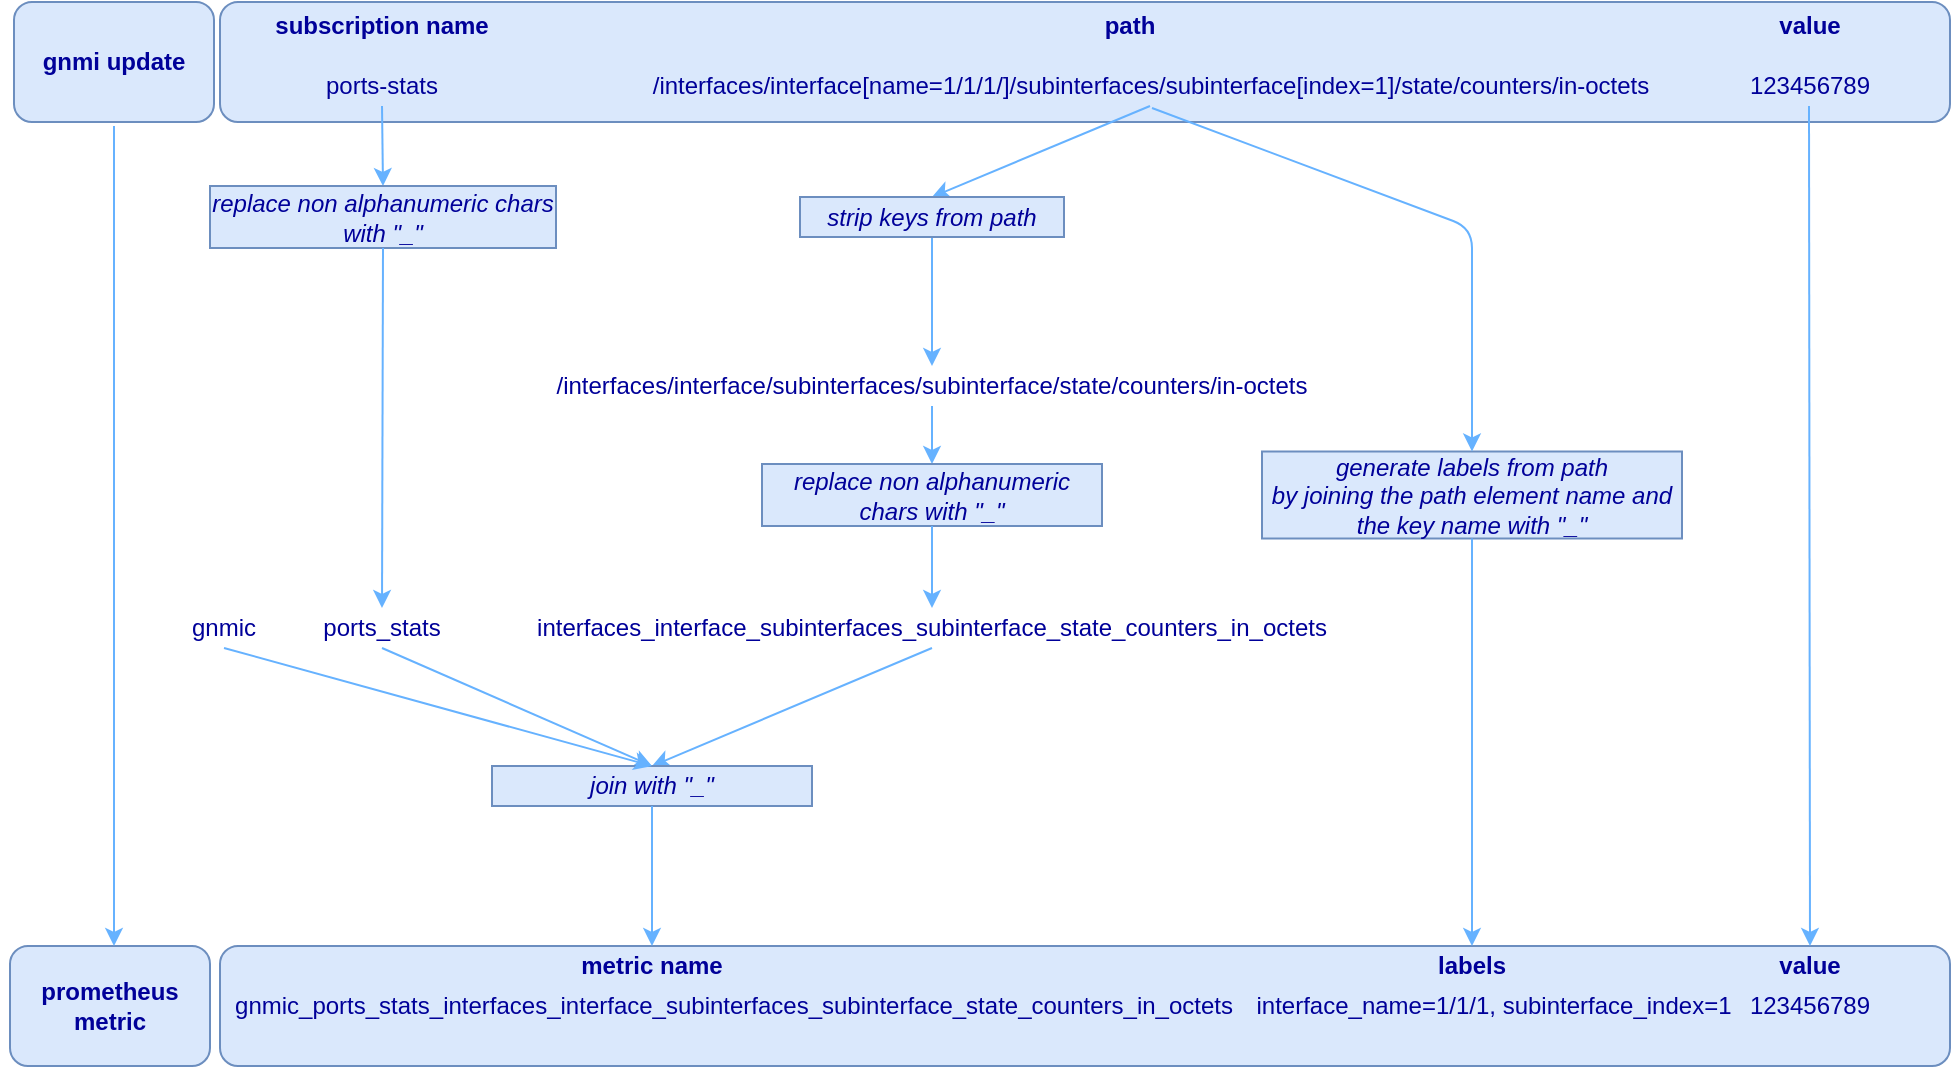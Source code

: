<mxfile version="14.0.0" type="github">
  <diagram id="-_vcKVQJYOj5C2mMzbFM" name="Page-1">
    <mxGraphModel dx="1298" dy="799" grid="0" gridSize="10" guides="1" tooltips="1" connect="1" arrows="1" fold="1" page="1" pageScale="1" pageWidth="827" pageHeight="1169" background="none" math="0" shadow="0">
      <root>
        <mxCell id="0" />
        <mxCell id="1" parent="0" />
        <mxCell id="uBCqvBMHd7ceN_jNnNRX-1" value="" style="rounded=1;whiteSpace=wrap;html=1;strokeColor=#6c8ebf;fillColor=#dae8fc;fontColor=#000099;" vertex="1" parent="1">
          <mxGeometry x="34" y="543" width="100" height="60" as="geometry" />
        </mxCell>
        <mxCell id="uBCqvBMHd7ceN_jNnNRX-2" value="" style="rounded=1;whiteSpace=wrap;html=1;strokeColor=#6c8ebf;fillColor=#dae8fc;fontColor=#000099;" vertex="1" parent="1">
          <mxGeometry x="36" y="71" width="100" height="60" as="geometry" />
        </mxCell>
        <mxCell id="uBCqvBMHd7ceN_jNnNRX-3" value="" style="rounded=1;whiteSpace=wrap;html=1;strokeColor=#6c8ebf;fillColor=#dae8fc;fontColor=#000099;" vertex="1" parent="1">
          <mxGeometry x="139" y="543" width="865" height="60" as="geometry" />
        </mxCell>
        <mxCell id="uBCqvBMHd7ceN_jNnNRX-4" value="" style="rounded=1;whiteSpace=wrap;html=1;strokeColor=#6c8ebf;fillColor=#dae8fc;fontColor=#000099;" vertex="1" parent="1">
          <mxGeometry x="139" y="71" width="865" height="60" as="geometry" />
        </mxCell>
        <mxCell id="uBCqvBMHd7ceN_jNnNRX-5" value="/interfaces/interface[name=1/1/1/]/subinterfaces/subinterface[index=1]/state/counters/in-octets" style="text;html=1;strokeColor=none;fillColor=none;align=center;verticalAlign=middle;whiteSpace=wrap;labelBackgroundColor=none;labelBorderColor=none;fontColor=#000099;" vertex="1" parent="1">
          <mxGeometry x="319.5" y="103" width="569" height="20" as="geometry" />
        </mxCell>
        <mxCell id="uBCqvBMHd7ceN_jNnNRX-6" value="ports-stats" style="text;html=1;strokeColor=none;fillColor=none;align=center;verticalAlign=middle;whiteSpace=wrap;labelBackgroundColor=none;labelBorderColor=none;fontColor=#000099;" vertex="1" parent="1">
          <mxGeometry x="175" y="103" width="90" height="20" as="geometry" />
        </mxCell>
        <mxCell id="uBCqvBMHd7ceN_jNnNRX-7" value="123456789" style="text;html=1;strokeColor=none;fillColor=none;align=center;verticalAlign=middle;whiteSpace=wrap;labelBackgroundColor=none;labelBorderColor=none;fontColor=#000099;" vertex="1" parent="1">
          <mxGeometry x="888.5" y="103" width="90" height="20" as="geometry" />
        </mxCell>
        <mxCell id="uBCqvBMHd7ceN_jNnNRX-8" value="&lt;b&gt;subscription name&lt;/b&gt;" style="text;html=1;strokeColor=none;fillColor=none;align=center;verticalAlign=middle;whiteSpace=wrap;labelBackgroundColor=none;fontColor=#000099;" vertex="1" parent="1">
          <mxGeometry x="165" y="73" width="110" height="20" as="geometry" />
        </mxCell>
        <mxCell id="uBCqvBMHd7ceN_jNnNRX-9" value="&lt;b&gt;path&lt;span style=&quot;font-family: monospace; font-size: 0px;&quot;&gt;%3CmxGraphModel%3E%3Croot%3E%3CmxCell%20id%3D%220%22%2F%3E%3CmxCell%20id%3D%221%22%20parent%3D%220%22%2F%3E%3CmxCell%20id%3D%222%22%20value%3D%22subscription%20name%22%20style%3D%22text%3Bhtml%3D1%3BstrokeColor%3Dnone%3BfillColor%3Dnone%3Balign%3Dcenter%3BverticalAlign%3Dmiddle%3BwhiteSpace%3Dwrap%3Brounded%3D0%3BlabelBackgroundColor%3Dnone%3B%22%20vertex%3D%221%22%20parent%3D%221%22%3E%3CmxGeometry%20x%3D%22100%22%20y%3D%2210%22%20width%3D%22110%22%20height%3D%2220%22%20as%3D%22geometry%22%2F%3E%3C%2FmxCell%3E%3C%2Froot%3E%3C%2FmxGraphModel%3E&lt;/span&gt;&lt;/b&gt;" style="text;html=1;strokeColor=none;fillColor=none;align=center;verticalAlign=middle;whiteSpace=wrap;labelBackgroundColor=none;fontColor=#000099;" vertex="1" parent="1">
          <mxGeometry x="539" y="73" width="110" height="20" as="geometry" />
        </mxCell>
        <mxCell id="uBCqvBMHd7ceN_jNnNRX-10" value="&lt;b&gt;value&lt;/b&gt;" style="text;html=1;strokeColor=none;fillColor=none;align=center;verticalAlign=middle;whiteSpace=wrap;labelBackgroundColor=none;fontColor=#000099;" vertex="1" parent="1">
          <mxGeometry x="878.5" y="73" width="110" height="20" as="geometry" />
        </mxCell>
        <mxCell id="uBCqvBMHd7ceN_jNnNRX-11" value="/interfaces/interface/subinterfaces/subinterface/state/counters/in-octets" style="text;html=1;strokeColor=none;fillColor=none;align=center;verticalAlign=middle;whiteSpace=wrap;labelBackgroundColor=none;labelBorderColor=none;fontColor=#000099;" vertex="1" parent="1">
          <mxGeometry x="305" y="253" width="380" height="20" as="geometry" />
        </mxCell>
        <mxCell id="uBCqvBMHd7ceN_jNnNRX-12" value="" style="endArrow=classic;html=1;entryX=0.5;entryY=0;entryDx=0;entryDy=0;exitX=0.5;exitY=1;exitDx=0;exitDy=0;strokeColor=#66B2FF;fontColor=#000099;" edge="1" parent="1" source="uBCqvBMHd7ceN_jNnNRX-5" target="uBCqvBMHd7ceN_jNnNRX-23">
          <mxGeometry width="50" height="50" relative="1" as="geometry">
            <mxPoint x="585" y="133" as="sourcePoint" />
            <mxPoint x="585" y="193" as="targetPoint" />
          </mxGeometry>
        </mxCell>
        <mxCell id="uBCqvBMHd7ceN_jNnNRX-13" value="" style="endArrow=classic;html=1;exitX=0.5;exitY=1;exitDx=0;exitDy=0;entryX=0.5;entryY=0;entryDx=0;entryDy=0;strokeColor=#66B2FF;fontColor=#000099;" edge="1" parent="1" source="uBCqvBMHd7ceN_jNnNRX-6" target="uBCqvBMHd7ceN_jNnNRX-24">
          <mxGeometry width="50" height="50" relative="1" as="geometry">
            <mxPoint x="245" y="163" as="sourcePoint" />
            <mxPoint x="215" y="263" as="targetPoint" />
          </mxGeometry>
        </mxCell>
        <mxCell id="uBCqvBMHd7ceN_jNnNRX-14" value="" style="endArrow=classic;html=1;exitX=0.5;exitY=1;exitDx=0;exitDy=0;entryX=0.5;entryY=0;entryDx=0;entryDy=0;strokeColor=#66B2FF;fontColor=#000099;" edge="1" parent="1" source="uBCqvBMHd7ceN_jNnNRX-23" target="uBCqvBMHd7ceN_jNnNRX-11">
          <mxGeometry width="50" height="50" relative="1" as="geometry">
            <mxPoint x="445" y="223" as="sourcePoint" />
            <mxPoint x="500" y="254" as="targetPoint" />
          </mxGeometry>
        </mxCell>
        <mxCell id="uBCqvBMHd7ceN_jNnNRX-15" value="" style="endArrow=classic;html=1;exitX=0.5;exitY=1;exitDx=0;exitDy=0;labelBorderColor=#000000;strokeColor=#66B2FF;fontColor=#000099;" edge="1" parent="1" source="uBCqvBMHd7ceN_jNnNRX-7">
          <mxGeometry width="50" height="50" relative="1" as="geometry">
            <mxPoint x="933" y="133" as="sourcePoint" />
            <mxPoint x="934" y="543" as="targetPoint" />
          </mxGeometry>
        </mxCell>
        <mxCell id="uBCqvBMHd7ceN_jNnNRX-16" value="interfaces_interface_subinterfaces_subinterface_state_counters_in_octets" style="text;html=1;strokeColor=none;fillColor=none;align=center;verticalAlign=middle;whiteSpace=wrap;labelBackgroundColor=none;labelBorderColor=none;fontColor=#000099;" vertex="1" parent="1">
          <mxGeometry x="305" y="374" width="380" height="20" as="geometry" />
        </mxCell>
        <mxCell id="uBCqvBMHd7ceN_jNnNRX-17" value="interface_name=1/1/1, subinterface_index=1" style="text;html=1;strokeColor=none;fillColor=none;align=center;verticalAlign=middle;whiteSpace=wrap;labelBackgroundColor=none;labelBorderColor=none;fontColor=#000099;" vertex="1" parent="1">
          <mxGeometry x="636" y="563" width="280" height="20" as="geometry" />
        </mxCell>
        <mxCell id="uBCqvBMHd7ceN_jNnNRX-18" value="ports_stats" style="text;html=1;strokeColor=none;fillColor=none;align=center;verticalAlign=middle;whiteSpace=wrap;labelBackgroundColor=none;labelBorderColor=none;fontColor=#000099;" vertex="1" parent="1">
          <mxGeometry x="175" y="374" width="90" height="20" as="geometry" />
        </mxCell>
        <mxCell id="uBCqvBMHd7ceN_jNnNRX-19" value="" style="endArrow=classic;html=1;exitX=0.5;exitY=1;exitDx=0;exitDy=0;entryX=0.5;entryY=0;entryDx=0;entryDy=0;strokeColor=#66B2FF;fontColor=#000099;" edge="1" parent="1" source="uBCqvBMHd7ceN_jNnNRX-16" target="uBCqvBMHd7ceN_jNnNRX-29">
          <mxGeometry width="50" height="50" relative="1" as="geometry">
            <mxPoint x="405" y="404" as="sourcePoint" />
            <mxPoint x="435" y="433" as="targetPoint" />
          </mxGeometry>
        </mxCell>
        <mxCell id="uBCqvBMHd7ceN_jNnNRX-20" value="" style="endArrow=classic;html=1;exitX=0.5;exitY=1;exitDx=0;exitDy=0;entryX=0.5;entryY=0;entryDx=0;entryDy=0;strokeColor=#66B2FF;fontColor=#000099;" edge="1" parent="1" target="uBCqvBMHd7ceN_jNnNRX-29">
          <mxGeometry width="50" height="50" relative="1" as="geometry">
            <mxPoint x="220" y="394" as="sourcePoint" />
            <mxPoint x="335" y="433" as="targetPoint" />
          </mxGeometry>
        </mxCell>
        <mxCell id="uBCqvBMHd7ceN_jNnNRX-21" value="gnmic_ports_stats_interfaces_interface_subinterfaces_subinterface_state_counters_in_octets" style="text;html=1;strokeColor=none;fillColor=none;align=center;verticalAlign=middle;whiteSpace=wrap;labelBackgroundColor=none;labelBorderColor=none;fontColor=#000099;" vertex="1" parent="1">
          <mxGeometry x="186" y="563" width="420" height="20" as="geometry" />
        </mxCell>
        <mxCell id="uBCqvBMHd7ceN_jNnNRX-22" value="123456789" style="text;html=1;strokeColor=none;fillColor=none;align=center;verticalAlign=middle;whiteSpace=wrap;labelBackgroundColor=none;labelBorderColor=none;fontColor=#000099;" vertex="1" parent="1">
          <mxGeometry x="888.5" y="563" width="90" height="20" as="geometry" />
        </mxCell>
        <mxCell id="uBCqvBMHd7ceN_jNnNRX-23" value="&lt;span style=&quot;font-family: &amp;quot;helvetica&amp;quot; ; font-size: 12px ; font-style: italic ; font-weight: 400 ; letter-spacing: normal ; text-align: center ; text-indent: 0px ; text-transform: none ; word-spacing: 0px ; display: inline ; float: none&quot;&gt;&lt;font&gt;strip keys from path&lt;/font&gt;&lt;/span&gt;" style="whiteSpace=wrap;html=1;labelBackgroundColor=none;labelBorderColor=none;strokeColor=#6c8ebf;fillColor=#dae8fc;fontColor=#000099;" vertex="1" parent="1">
          <mxGeometry x="429" y="168.5" width="132" height="20" as="geometry" />
        </mxCell>
        <mxCell id="uBCqvBMHd7ceN_jNnNRX-24" value="&lt;span style=&quot;font-style: italic&quot;&gt;&lt;font&gt;replace non alphanumeric chars with &quot;_&quot;&lt;/font&gt;&lt;/span&gt;" style="whiteSpace=wrap;html=1;labelBackgroundColor=none;labelBorderColor=none;strokeColor=#6c8ebf;fillColor=#dae8fc;fontColor=#000099;" vertex="1" parent="1">
          <mxGeometry x="134" y="163" width="173" height="31" as="geometry" />
        </mxCell>
        <mxCell id="uBCqvBMHd7ceN_jNnNRX-25" value="" style="endArrow=classic;html=1;exitX=0.5;exitY=1;exitDx=0;exitDy=0;entryX=0.5;entryY=0;entryDx=0;entryDy=0;strokeColor=#66B2FF;fontColor=#000099;" edge="1" parent="1" source="uBCqvBMHd7ceN_jNnNRX-11" target="uBCqvBMHd7ceN_jNnNRX-26">
          <mxGeometry width="50" height="50" relative="1" as="geometry">
            <mxPoint x="245" y="153" as="sourcePoint" />
            <mxPoint x="225" y="273" as="targetPoint" />
          </mxGeometry>
        </mxCell>
        <mxCell id="uBCqvBMHd7ceN_jNnNRX-26" value="&lt;span style=&quot;font-style: italic&quot;&gt;&lt;font&gt;replace non alphanumeric chars with &quot;_&quot;&lt;/font&gt;&lt;/span&gt;" style="whiteSpace=wrap;html=1;labelBackgroundColor=none;strokeColor=#6c8ebf;fillColor=#dae8fc;fontColor=#000099;" vertex="1" parent="1">
          <mxGeometry x="410" y="302" width="170" height="31" as="geometry" />
        </mxCell>
        <mxCell id="uBCqvBMHd7ceN_jNnNRX-27" value="" style="endArrow=classic;html=1;exitX=0.5;exitY=1;exitDx=0;exitDy=0;entryX=0.5;entryY=0;entryDx=0;entryDy=0;strokeColor=#66B2FF;fontColor=#000099;" edge="1" parent="1" source="uBCqvBMHd7ceN_jNnNRX-24" target="uBCqvBMHd7ceN_jNnNRX-18">
          <mxGeometry width="50" height="50" relative="1" as="geometry">
            <mxPoint x="255" y="163" as="sourcePoint" />
            <mxPoint x="235" y="283" as="targetPoint" />
          </mxGeometry>
        </mxCell>
        <mxCell id="uBCqvBMHd7ceN_jNnNRX-28" value="" style="endArrow=classic;html=1;exitX=0.5;exitY=1;exitDx=0;exitDy=0;entryX=0.5;entryY=0;entryDx=0;entryDy=0;strokeColor=#66B2FF;fontColor=#000099;" edge="1" parent="1" source="uBCqvBMHd7ceN_jNnNRX-26" target="uBCqvBMHd7ceN_jNnNRX-16">
          <mxGeometry width="50" height="50" relative="1" as="geometry">
            <mxPoint x="445" y="333" as="sourcePoint" />
            <mxPoint x="445" y="363" as="targetPoint" />
          </mxGeometry>
        </mxCell>
        <mxCell id="uBCqvBMHd7ceN_jNnNRX-29" value="&lt;span style=&quot;font-style: italic&quot;&gt;&lt;font&gt;join with &quot;_&quot;&lt;/font&gt;&lt;/span&gt;" style="whiteSpace=wrap;html=1;labelBackgroundColor=none;strokeColor=#6c8ebf;fillColor=#dae8fc;fontColor=#000099;" vertex="1" parent="1">
          <mxGeometry x="275" y="453" width="160" height="20" as="geometry" />
        </mxCell>
        <mxCell id="uBCqvBMHd7ceN_jNnNRX-30" value="" style="endArrow=classic;html=1;exitX=0.5;exitY=1;exitDx=0;exitDy=0;entryX=0.5;entryY=0;entryDx=0;entryDy=0;strokeColor=#66B2FF;fontColor=#000099;" edge="1" parent="1" source="uBCqvBMHd7ceN_jNnNRX-29" target="uBCqvBMHd7ceN_jNnNRX-31">
          <mxGeometry width="50" height="50" relative="1" as="geometry">
            <mxPoint x="403" y="473" as="sourcePoint" />
            <mxPoint x="356" y="533" as="targetPoint" />
            <Array as="points" />
          </mxGeometry>
        </mxCell>
        <mxCell id="uBCqvBMHd7ceN_jNnNRX-31" value="&lt;b&gt;metric name&lt;/b&gt;" style="text;html=1;strokeColor=none;fillColor=none;align=center;verticalAlign=middle;whiteSpace=wrap;labelBackgroundColor=none;fontColor=#000099;" vertex="1" parent="1">
          <mxGeometry x="300" y="543" width="110" height="20" as="geometry" />
        </mxCell>
        <mxCell id="uBCqvBMHd7ceN_jNnNRX-32" value="&lt;b&gt;labels&lt;/b&gt;" style="text;html=1;strokeColor=none;fillColor=none;align=center;verticalAlign=middle;whiteSpace=wrap;labelBackgroundColor=none;fontColor=#000099;" vertex="1" parent="1">
          <mxGeometry x="710" y="543" width="110" height="20" as="geometry" />
        </mxCell>
        <mxCell id="uBCqvBMHd7ceN_jNnNRX-33" value="&lt;b&gt;value&lt;/b&gt;" style="text;html=1;strokeColor=none;fillColor=none;align=center;verticalAlign=middle;whiteSpace=wrap;labelBackgroundColor=none;fontColor=#000099;" vertex="1" parent="1">
          <mxGeometry x="878.5" y="543" width="110" height="20" as="geometry" />
        </mxCell>
        <mxCell id="uBCqvBMHd7ceN_jNnNRX-34" value="&lt;b&gt;gnmi update&lt;/b&gt;" style="text;html=1;strokeColor=none;fillColor=none;align=center;verticalAlign=middle;whiteSpace=wrap;labelBackgroundColor=none;fontColor=#000099;" vertex="1" parent="1">
          <mxGeometry x="31" y="91" width="110" height="20" as="geometry" />
        </mxCell>
        <mxCell id="uBCqvBMHd7ceN_jNnNRX-35" value="&lt;b&gt;prometheus metric&lt;/b&gt;" style="text;html=1;strokeColor=none;fillColor=none;align=center;verticalAlign=middle;whiteSpace=wrap;labelBackgroundColor=none;fontColor=#000099;" vertex="1" parent="1">
          <mxGeometry x="29" y="563" width="110" height="20" as="geometry" />
        </mxCell>
        <mxCell id="uBCqvBMHd7ceN_jNnNRX-36" value="" style="endArrow=classic;html=1;strokeColor=#66B2FF;fontColor=#000099;" edge="1" parent="1">
          <mxGeometry width="50" height="50" relative="1" as="geometry">
            <mxPoint x="86" y="133" as="sourcePoint" />
            <mxPoint x="86" y="543" as="targetPoint" />
          </mxGeometry>
        </mxCell>
        <mxCell id="uBCqvBMHd7ceN_jNnNRX-37" value="gnmic" style="text;html=1;strokeColor=none;fillColor=none;align=center;verticalAlign=middle;whiteSpace=wrap;labelBackgroundColor=none;labelBorderColor=none;fontColor=#000099;" vertex="1" parent="1">
          <mxGeometry x="96" y="374" width="90" height="20" as="geometry" />
        </mxCell>
        <mxCell id="uBCqvBMHd7ceN_jNnNRX-38" value="" style="endArrow=classic;html=1;exitX=0.5;exitY=1;exitDx=0;exitDy=0;entryX=0.5;entryY=0;entryDx=0;entryDy=0;strokeColor=#66B2FF;fontColor=#000099;" edge="1" parent="1" source="uBCqvBMHd7ceN_jNnNRX-37" target="uBCqvBMHd7ceN_jNnNRX-29">
          <mxGeometry width="50" height="50" relative="1" as="geometry">
            <mxPoint x="230" y="404.0" as="sourcePoint" />
            <mxPoint x="356" y="452" as="targetPoint" />
          </mxGeometry>
        </mxCell>
        <mxCell id="uBCqvBMHd7ceN_jNnNRX-39" value="&lt;span style=&quot;font-family: &amp;quot;helvetica&amp;quot; ; font-size: 12px ; font-style: italic ; font-weight: 400 ; letter-spacing: normal ; text-align: center ; text-indent: 0px ; text-transform: none ; word-spacing: 0px ; display: inline ; float: none&quot;&gt;&lt;font&gt;generate labels from path&lt;br&gt;by joining the path element name and the key name with &quot;_&quot;&lt;/font&gt;&lt;br&gt;&lt;/span&gt;" style="whiteSpace=wrap;html=1;labelBackgroundColor=none;labelBorderColor=none;strokeColor=#6c8ebf;fillColor=#dae8fc;fontColor=#000099;" vertex="1" parent="1">
          <mxGeometry x="660" y="295.75" width="210" height="43.5" as="geometry" />
        </mxCell>
        <mxCell id="uBCqvBMHd7ceN_jNnNRX-40" value="" style="endArrow=classic;html=1;entryX=0.5;entryY=0;entryDx=0;entryDy=0;strokeColor=#66B2FF;fontColor=#000099;" edge="1" parent="1" target="uBCqvBMHd7ceN_jNnNRX-39">
          <mxGeometry width="50" height="50" relative="1" as="geometry">
            <mxPoint x="605" y="124" as="sourcePoint" />
            <mxPoint x="505" y="178.5" as="targetPoint" />
            <Array as="points">
              <mxPoint x="765" y="184" />
            </Array>
          </mxGeometry>
        </mxCell>
        <mxCell id="uBCqvBMHd7ceN_jNnNRX-41" value="" style="endArrow=classic;html=1;entryX=0.5;entryY=0;entryDx=0;entryDy=0;strokeColor=#66B2FF;fontColor=#000099;" edge="1" parent="1" source="uBCqvBMHd7ceN_jNnNRX-39" target="uBCqvBMHd7ceN_jNnNRX-32">
          <mxGeometry width="50" height="50" relative="1" as="geometry">
            <mxPoint x="764.5" y="194" as="sourcePoint" />
            <mxPoint x="764.5" y="258.5" as="targetPoint" />
          </mxGeometry>
        </mxCell>
      </root>
    </mxGraphModel>
  </diagram>
</mxfile>
